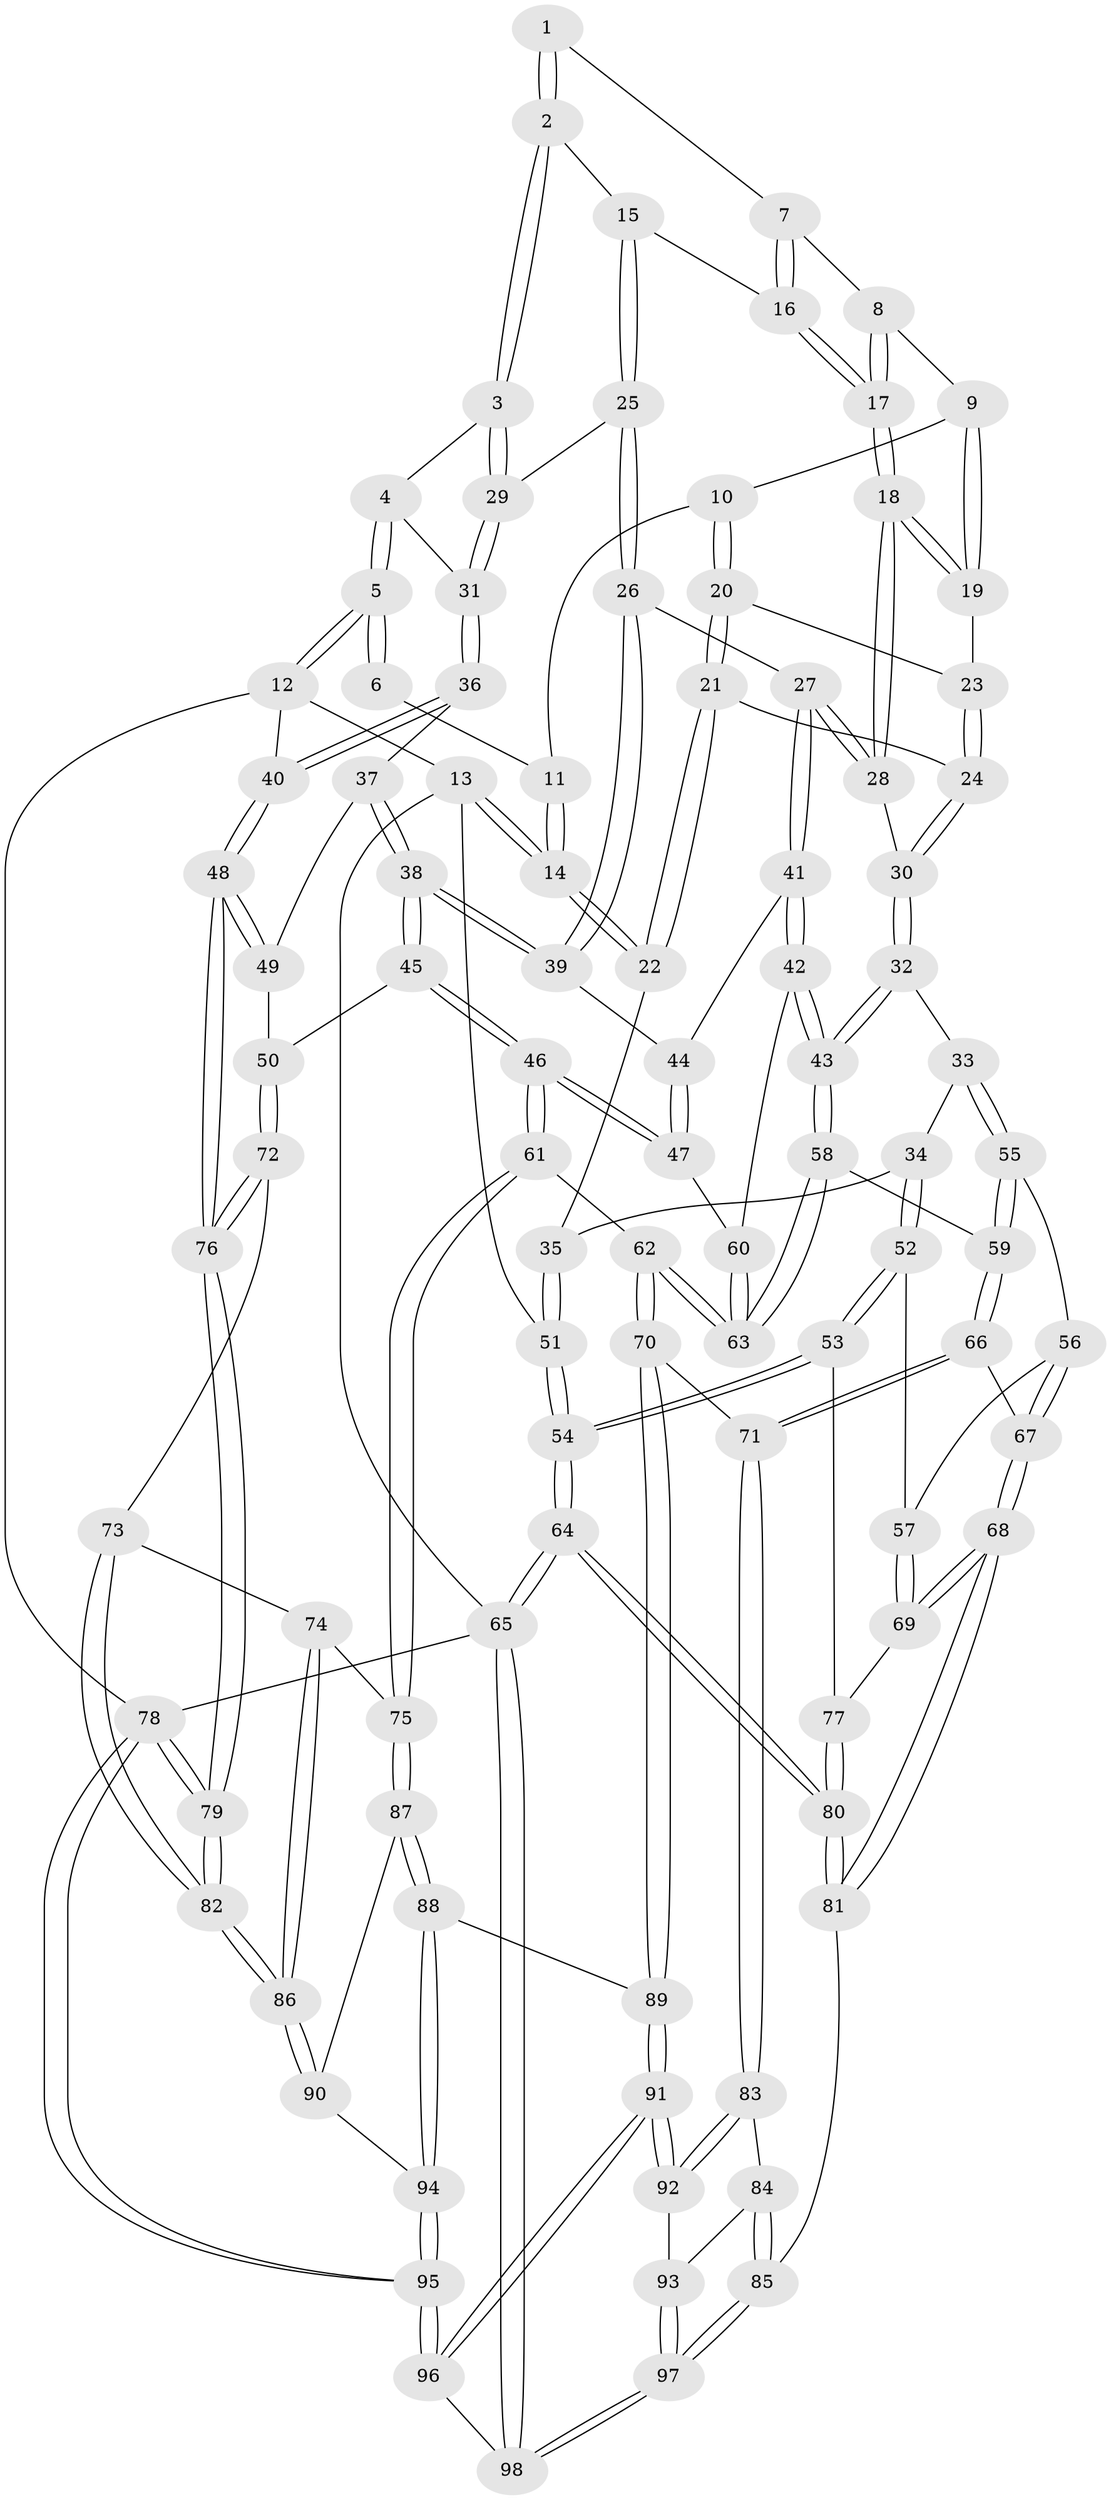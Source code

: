 // Generated by graph-tools (version 1.1) at 2025/27/03/09/25 03:27:11]
// undirected, 98 vertices, 242 edges
graph export_dot {
graph [start="1"]
  node [color=gray90,style=filled];
  1 [pos="+0.6450374023259333+0.02927458878271605"];
  2 [pos="+0.7370478079458941+0.08207063267817036"];
  3 [pos="+0.9255181722525428+0.017588822255583298"];
  4 [pos="+1+0"];
  5 [pos="+1+0"];
  6 [pos="+0.5989674932861803+0"];
  7 [pos="+0.6074210175000628+0.04966534826382752"];
  8 [pos="+0.5404793877089592+0.03926166725425184"];
  9 [pos="+0.5227320683854608+0.029211444742191322"];
  10 [pos="+0.44911814957025575+0"];
  11 [pos="+0.44609892458748934+0"];
  12 [pos="+1+0"];
  13 [pos="+0+0"];
  14 [pos="+0+0"];
  15 [pos="+0.6525754402108009+0.15257681494546654"];
  16 [pos="+0.6520491750016439+0.15261525110086158"];
  17 [pos="+0.6195722544386226+0.16316881706388267"];
  18 [pos="+0.5538475927775753+0.21137358367811895"];
  19 [pos="+0.5302348171896589+0.18974888661342548"];
  20 [pos="+0.37448577598995236+0.11244781307308765"];
  21 [pos="+0.25632571444410684+0.16874427478368903"];
  22 [pos="+0.215434934132593+0.18232646038383182"];
  23 [pos="+0.40532576334425147+0.13927345753122258"];
  24 [pos="+0.4346143126210575+0.28348722240550805"];
  25 [pos="+0.7418777561935951+0.28461662733329796"];
  26 [pos="+0.6823726046270868+0.3731150909862403"];
  27 [pos="+0.630745239950185+0.3624538448652192"];
  28 [pos="+0.5453304354685166+0.3038672358026567"];
  29 [pos="+0.7946952408411805+0.25871383793112784"];
  30 [pos="+0.46113691224296033+0.33270365910860417"];
  31 [pos="+0.8949013135496847+0.34506834261564256"];
  32 [pos="+0.4610178419807229+0.33281675131435334"];
  33 [pos="+0.2519543444499697+0.39398361346848915"];
  34 [pos="+0.22428288823696071+0.3783786659916335"];
  35 [pos="+0.210118545140507+0.35828482455810823"];
  36 [pos="+0.9009435887080027+0.3582367640224979"];
  37 [pos="+0.8159162071459245+0.44690089354871076"];
  38 [pos="+0.7429378911998861+0.46000402416674613"];
  39 [pos="+0.696171849748966+0.396256146985468"];
  40 [pos="+1+0.43800123313287725"];
  41 [pos="+0.5271743893539866+0.4992868775782162"];
  42 [pos="+0.5046274106281277+0.5245738208678121"];
  43 [pos="+0.48492234787747057+0.5281206539579811"];
  44 [pos="+0.6128636773847725+0.48681852947988313"];
  45 [pos="+0.730075296042661+0.5448312722651892"];
  46 [pos="+0.694570782318166+0.5986460897502595"];
  47 [pos="+0.5921897367167883+0.5575408595364962"];
  48 [pos="+1+0.49199690272132796"];
  49 [pos="+0.8672630813228186+0.4795229544546522"];
  50 [pos="+0.8968234224316345+0.6051869787142985"];
  51 [pos="+0+0.3826246906966778"];
  52 [pos="+0.09413889199303216+0.5910404127438446"];
  53 [pos="+0.07906354721165107+0.6005118876126478"];
  54 [pos="+0+0.5724565284718728"];
  55 [pos="+0.33373319408467306+0.5349298158119302"];
  56 [pos="+0.29696301468498254+0.5800515580165089"];
  57 [pos="+0.22627942181213534+0.6200661278185539"];
  58 [pos="+0.48064428985614094+0.5314145499074171"];
  59 [pos="+0.39406765654719417+0.5587259131659665"];
  60 [pos="+0.5890296218574627+0.5567416707042961"];
  61 [pos="+0.6892739361754265+0.7043492401191261"];
  62 [pos="+0.555398384213278+0.7197809174512071"];
  63 [pos="+0.5403556112680442+0.6685969033637239"];
  64 [pos="+0+1"];
  65 [pos="+0+1"];
  66 [pos="+0.4174477606270705+0.7034264276445538"];
  67 [pos="+0.29831088296178004+0.7323219607890353"];
  68 [pos="+0.2622309263220521+0.7640877556343899"];
  69 [pos="+0.2231737167697455+0.6664650716901143"];
  70 [pos="+0.4877036049130924+0.7611356569385643"];
  71 [pos="+0.4784955354220557+0.7628559881304466"];
  72 [pos="+0.9246396886592683+0.6284407644098943"];
  73 [pos="+0.8589621657055737+0.7026413905711792"];
  74 [pos="+0.7788876111461104+0.7303431647568798"];
  75 [pos="+0.7085657658397544+0.727427802542306"];
  76 [pos="+1+0.5926770885787566"];
  77 [pos="+0.11665972469287719+0.7048368284713706"];
  78 [pos="+1+1"];
  79 [pos="+1+1"];
  80 [pos="+0.1384796870416251+0.883714725640352"];
  81 [pos="+0.21795254588948357+0.8548990774814494"];
  82 [pos="+1+1"];
  83 [pos="+0.440402329116198+0.8302227394665866"];
  84 [pos="+0.41854943715085946+0.8537538647229523"];
  85 [pos="+0.35946279406656356+0.8910484278521246"];
  86 [pos="+0.9928136218794965+1"];
  87 [pos="+0.7079472416533225+0.7349094074925528"];
  88 [pos="+0.6418910017106517+0.8887924315916407"];
  89 [pos="+0.6097592257952253+0.8976358334880388"];
  90 [pos="+0.7883882363998207+0.894349720180822"];
  91 [pos="+0.5787282858964681+0.9296898030140676"];
  92 [pos="+0.5642044781244797+0.9286983180446846"];
  93 [pos="+0.5021854939215172+0.9471533178671507"];
  94 [pos="+0.6788297093150469+0.9213853587971055"];
  95 [pos="+0.796544032546308+1"];
  96 [pos="+0.5887924498112475+1"];
  97 [pos="+0.41796408685234127+1"];
  98 [pos="+0.4274193112430496+1"];
  1 -- 2;
  1 -- 2;
  1 -- 7;
  2 -- 3;
  2 -- 3;
  2 -- 15;
  3 -- 4;
  3 -- 29;
  3 -- 29;
  4 -- 5;
  4 -- 5;
  4 -- 31;
  5 -- 6;
  5 -- 6;
  5 -- 12;
  5 -- 12;
  6 -- 11;
  7 -- 8;
  7 -- 16;
  7 -- 16;
  8 -- 9;
  8 -- 17;
  8 -- 17;
  9 -- 10;
  9 -- 19;
  9 -- 19;
  10 -- 11;
  10 -- 20;
  10 -- 20;
  11 -- 14;
  11 -- 14;
  12 -- 13;
  12 -- 40;
  12 -- 78;
  13 -- 14;
  13 -- 14;
  13 -- 51;
  13 -- 65;
  14 -- 22;
  14 -- 22;
  15 -- 16;
  15 -- 25;
  15 -- 25;
  16 -- 17;
  16 -- 17;
  17 -- 18;
  17 -- 18;
  18 -- 19;
  18 -- 19;
  18 -- 28;
  18 -- 28;
  19 -- 23;
  20 -- 21;
  20 -- 21;
  20 -- 23;
  21 -- 22;
  21 -- 22;
  21 -- 24;
  22 -- 35;
  23 -- 24;
  23 -- 24;
  24 -- 30;
  24 -- 30;
  25 -- 26;
  25 -- 26;
  25 -- 29;
  26 -- 27;
  26 -- 39;
  26 -- 39;
  27 -- 28;
  27 -- 28;
  27 -- 41;
  27 -- 41;
  28 -- 30;
  29 -- 31;
  29 -- 31;
  30 -- 32;
  30 -- 32;
  31 -- 36;
  31 -- 36;
  32 -- 33;
  32 -- 43;
  32 -- 43;
  33 -- 34;
  33 -- 55;
  33 -- 55;
  34 -- 35;
  34 -- 52;
  34 -- 52;
  35 -- 51;
  35 -- 51;
  36 -- 37;
  36 -- 40;
  36 -- 40;
  37 -- 38;
  37 -- 38;
  37 -- 49;
  38 -- 39;
  38 -- 39;
  38 -- 45;
  38 -- 45;
  39 -- 44;
  40 -- 48;
  40 -- 48;
  41 -- 42;
  41 -- 42;
  41 -- 44;
  42 -- 43;
  42 -- 43;
  42 -- 60;
  43 -- 58;
  43 -- 58;
  44 -- 47;
  44 -- 47;
  45 -- 46;
  45 -- 46;
  45 -- 50;
  46 -- 47;
  46 -- 47;
  46 -- 61;
  46 -- 61;
  47 -- 60;
  48 -- 49;
  48 -- 49;
  48 -- 76;
  48 -- 76;
  49 -- 50;
  50 -- 72;
  50 -- 72;
  51 -- 54;
  51 -- 54;
  52 -- 53;
  52 -- 53;
  52 -- 57;
  53 -- 54;
  53 -- 54;
  53 -- 77;
  54 -- 64;
  54 -- 64;
  55 -- 56;
  55 -- 59;
  55 -- 59;
  56 -- 57;
  56 -- 67;
  56 -- 67;
  57 -- 69;
  57 -- 69;
  58 -- 59;
  58 -- 63;
  58 -- 63;
  59 -- 66;
  59 -- 66;
  60 -- 63;
  60 -- 63;
  61 -- 62;
  61 -- 75;
  61 -- 75;
  62 -- 63;
  62 -- 63;
  62 -- 70;
  62 -- 70;
  64 -- 65;
  64 -- 65;
  64 -- 80;
  64 -- 80;
  65 -- 98;
  65 -- 98;
  65 -- 78;
  66 -- 67;
  66 -- 71;
  66 -- 71;
  67 -- 68;
  67 -- 68;
  68 -- 69;
  68 -- 69;
  68 -- 81;
  68 -- 81;
  69 -- 77;
  70 -- 71;
  70 -- 89;
  70 -- 89;
  71 -- 83;
  71 -- 83;
  72 -- 73;
  72 -- 76;
  72 -- 76;
  73 -- 74;
  73 -- 82;
  73 -- 82;
  74 -- 75;
  74 -- 86;
  74 -- 86;
  75 -- 87;
  75 -- 87;
  76 -- 79;
  76 -- 79;
  77 -- 80;
  77 -- 80;
  78 -- 79;
  78 -- 79;
  78 -- 95;
  78 -- 95;
  79 -- 82;
  79 -- 82;
  80 -- 81;
  80 -- 81;
  81 -- 85;
  82 -- 86;
  82 -- 86;
  83 -- 84;
  83 -- 92;
  83 -- 92;
  84 -- 85;
  84 -- 85;
  84 -- 93;
  85 -- 97;
  85 -- 97;
  86 -- 90;
  86 -- 90;
  87 -- 88;
  87 -- 88;
  87 -- 90;
  88 -- 89;
  88 -- 94;
  88 -- 94;
  89 -- 91;
  89 -- 91;
  90 -- 94;
  91 -- 92;
  91 -- 92;
  91 -- 96;
  91 -- 96;
  92 -- 93;
  93 -- 97;
  93 -- 97;
  94 -- 95;
  94 -- 95;
  95 -- 96;
  95 -- 96;
  96 -- 98;
  97 -- 98;
  97 -- 98;
}
